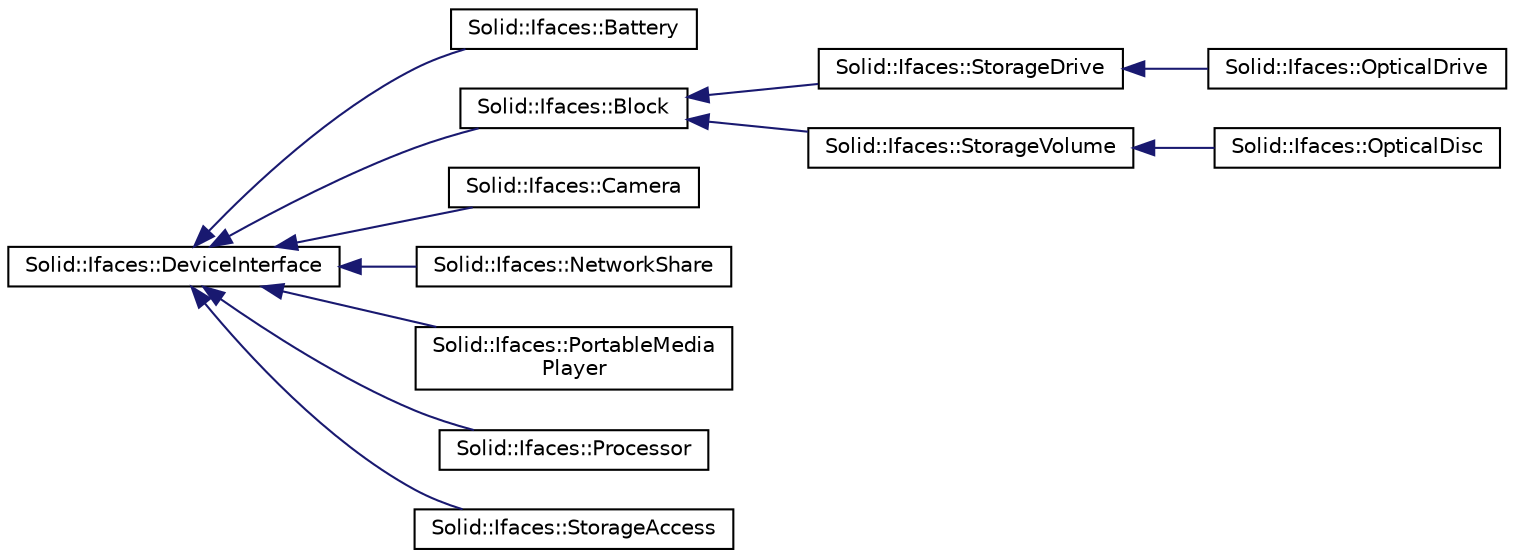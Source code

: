 digraph "Graphical Class Hierarchy"
{
  edge [fontname="Helvetica",fontsize="10",labelfontname="Helvetica",labelfontsize="10"];
  node [fontname="Helvetica",fontsize="10",shape=record];
  rankdir="LR";
  Node0 [label="Solid::Ifaces::DeviceInterface",height=0.2,width=0.4,color="black", fillcolor="white", style="filled",URL="$classSolid_1_1Ifaces_1_1DeviceInterface.html",tooltip="Base interface of all the device interfaces. "];
  Node0 -> Node1 [dir="back",color="midnightblue",fontsize="10",style="solid",fontname="Helvetica"];
  Node1 [label="Solid::Ifaces::Battery",height=0.2,width=0.4,color="black", fillcolor="white", style="filled",URL="$classSolid_1_1Ifaces_1_1Battery.html",tooltip="This device interface is available on batteries. "];
  Node0 -> Node2 [dir="back",color="midnightblue",fontsize="10",style="solid",fontname="Helvetica"];
  Node2 [label="Solid::Ifaces::Block",height=0.2,width=0.4,color="black", fillcolor="white", style="filled",URL="$classSolid_1_1Ifaces_1_1Block.html",tooltip="This device interface is available on block devices. "];
  Node2 -> Node3 [dir="back",color="midnightblue",fontsize="10",style="solid",fontname="Helvetica"];
  Node3 [label="Solid::Ifaces::StorageDrive",height=0.2,width=0.4,color="black", fillcolor="white", style="filled",URL="$classSolid_1_1Ifaces_1_1StorageDrive.html",tooltip="This device interface is available on storage devices. "];
  Node3 -> Node4 [dir="back",color="midnightblue",fontsize="10",style="solid",fontname="Helvetica"];
  Node4 [label="Solid::Ifaces::OpticalDrive",height=0.2,width=0.4,color="black", fillcolor="white", style="filled",URL="$classSolid_1_1Ifaces_1_1OpticalDrive.html",tooltip="This device interface is available on CD-ROM drives. "];
  Node2 -> Node5 [dir="back",color="midnightblue",fontsize="10",style="solid",fontname="Helvetica"];
  Node5 [label="Solid::Ifaces::StorageVolume",height=0.2,width=0.4,color="black", fillcolor="white", style="filled",URL="$classSolid_1_1Ifaces_1_1StorageVolume.html",tooltip="This device interface is available on volume devices. "];
  Node5 -> Node6 [dir="back",color="midnightblue",fontsize="10",style="solid",fontname="Helvetica"];
  Node6 [label="Solid::Ifaces::OpticalDisc",height=0.2,width=0.4,color="black", fillcolor="white", style="filled",URL="$classSolid_1_1Ifaces_1_1OpticalDisc.html",tooltip="This device interface is available on optical discs. "];
  Node0 -> Node7 [dir="back",color="midnightblue",fontsize="10",style="solid",fontname="Helvetica"];
  Node7 [label="Solid::Ifaces::Camera",height=0.2,width=0.4,color="black", fillcolor="white", style="filled",URL="$classSolid_1_1Ifaces_1_1Camera.html",tooltip="This device interface is available on digital camera devices. "];
  Node0 -> Node8 [dir="back",color="midnightblue",fontsize="10",style="solid",fontname="Helvetica"];
  Node8 [label="Solid::Ifaces::NetworkShare",height=0.2,width=0.4,color="black", fillcolor="white", style="filled",URL="$classSolid_1_1Ifaces_1_1NetworkShare.html",tooltip="NetworkShare interface. "];
  Node0 -> Node9 [dir="back",color="midnightblue",fontsize="10",style="solid",fontname="Helvetica"];
  Node9 [label="Solid::Ifaces::PortableMedia\lPlayer",height=0.2,width=0.4,color="black", fillcolor="white", style="filled",URL="$classSolid_1_1Ifaces_1_1PortableMediaPlayer.html",tooltip="This class implements Portable Media Player device interface and represents a portable media player a..."];
  Node0 -> Node10 [dir="back",color="midnightblue",fontsize="10",style="solid",fontname="Helvetica"];
  Node10 [label="Solid::Ifaces::Processor",height=0.2,width=0.4,color="black", fillcolor="white", style="filled",URL="$classSolid_1_1Ifaces_1_1Processor.html",tooltip="This device interface is available on processors. "];
  Node0 -> Node11 [dir="back",color="midnightblue",fontsize="10",style="solid",fontname="Helvetica"];
  Node11 [label="Solid::Ifaces::StorageAccess",height=0.2,width=0.4,color="black", fillcolor="white", style="filled",URL="$classSolid_1_1Ifaces_1_1StorageAccess.html",tooltip="This device interface is available on volume devices. "];
}

